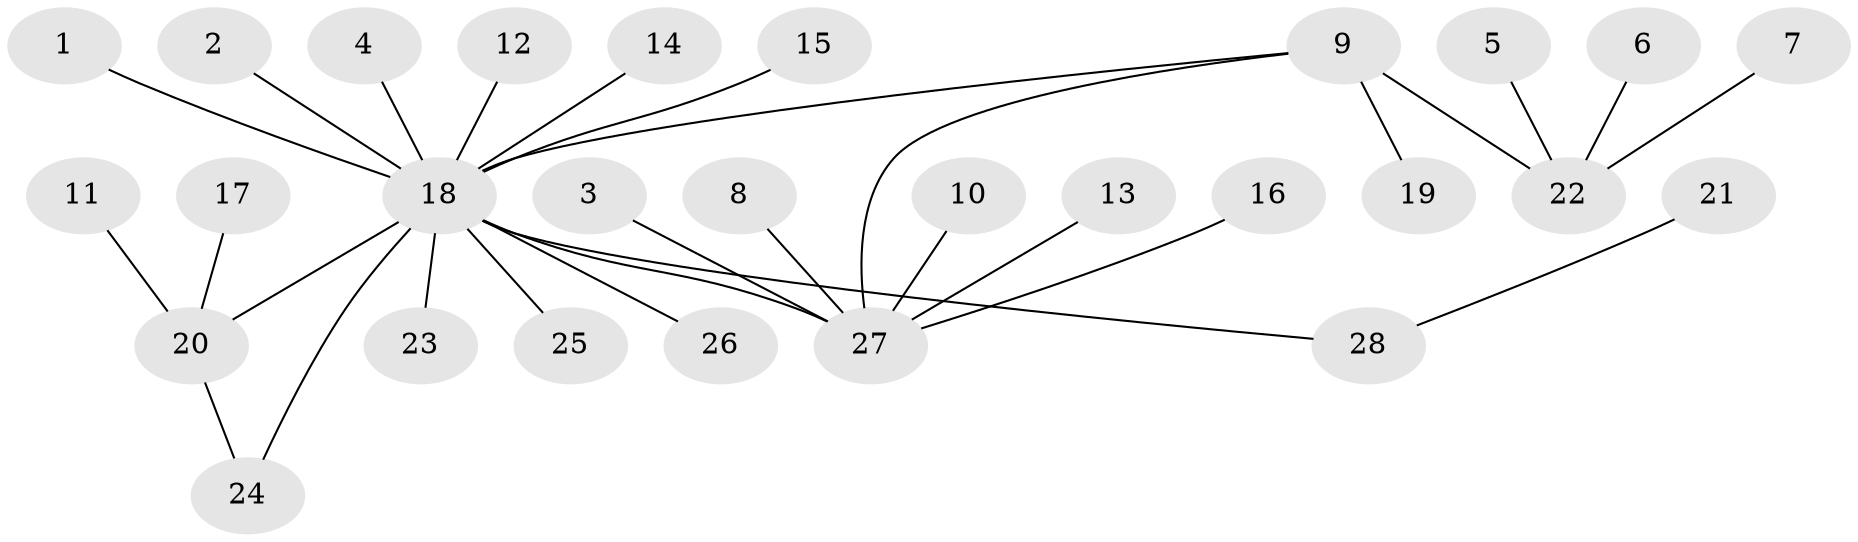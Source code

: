 // original degree distribution, {19: 0.010752688172043012, 1: 0.6451612903225806, 11: 0.010752688172043012, 9: 0.021505376344086023, 3: 0.053763440860215055, 10: 0.010752688172043012, 4: 0.03225806451612903, 2: 0.1935483870967742, 5: 0.010752688172043012, 6: 0.010752688172043012}
// Generated by graph-tools (version 1.1) at 2025/36/03/04/25 23:36:57]
// undirected, 28 vertices, 29 edges
graph export_dot {
  node [color=gray90,style=filled];
  1;
  2;
  3;
  4;
  5;
  6;
  7;
  8;
  9;
  10;
  11;
  12;
  13;
  14;
  15;
  16;
  17;
  18;
  19;
  20;
  21;
  22;
  23;
  24;
  25;
  26;
  27;
  28;
  1 -- 18 [weight=1.0];
  2 -- 18 [weight=1.0];
  3 -- 27 [weight=1.0];
  4 -- 18 [weight=1.0];
  5 -- 22 [weight=1.0];
  6 -- 22 [weight=1.0];
  7 -- 22 [weight=1.0];
  8 -- 27 [weight=1.0];
  9 -- 18 [weight=1.0];
  9 -- 19 [weight=1.0];
  9 -- 22 [weight=2.0];
  9 -- 27 [weight=1.0];
  10 -- 27 [weight=1.0];
  11 -- 20 [weight=1.0];
  12 -- 18 [weight=1.0];
  13 -- 27 [weight=1.0];
  14 -- 18 [weight=1.0];
  15 -- 18 [weight=1.0];
  16 -- 27 [weight=1.0];
  17 -- 20 [weight=1.0];
  18 -- 20 [weight=1.0];
  18 -- 23 [weight=1.0];
  18 -- 24 [weight=1.0];
  18 -- 25 [weight=1.0];
  18 -- 26 [weight=1.0];
  18 -- 27 [weight=1.0];
  18 -- 28 [weight=1.0];
  20 -- 24 [weight=1.0];
  21 -- 28 [weight=1.0];
}

